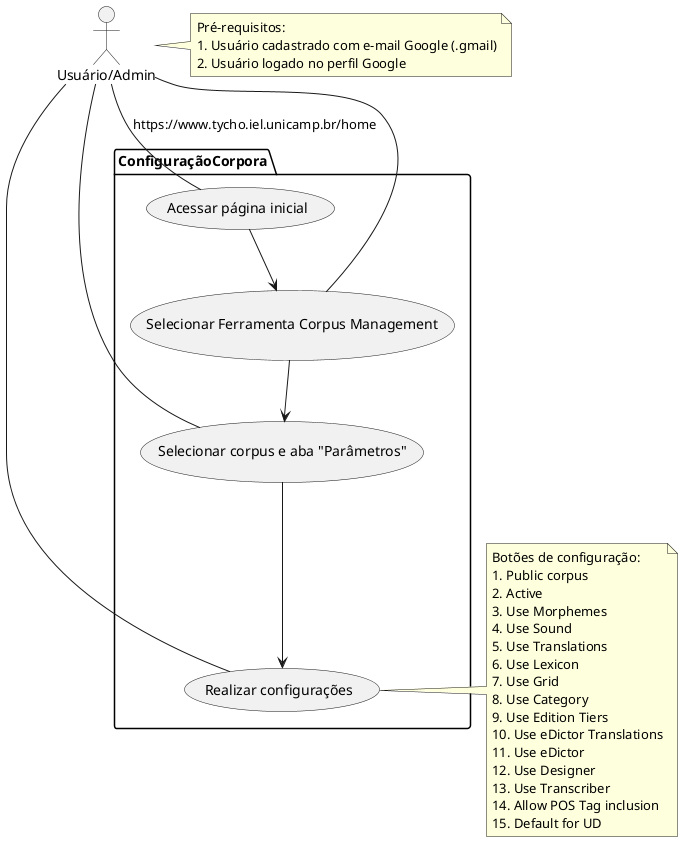 @startuml "Caso de uso 04.02 Criação corpus"
actor "Usuário/Admin" as User


package ConfiguraçãoCorpora {
   
    
    (Acessar página inicial) --> (Selecionar Ferramenta Corpus Management)

    (Selecionar Ferramenta Corpus Management) --> (Selecionar corpus e aba "Parâmetros")

   (Selecionar corpus e aba "Parâmetros") --> (Realizar configurações)
}


note right of User
  Pré-requisitos:
  1. Usuário cadastrado com e-mail Google (.gmail)
  2. Usuário logado no perfil Google
end note

note right of (Realizar configurações)
Botões de configuração:
1. Public corpus
2. Active
3. Use Morphemes
4. Use Sound
5. Use Translations
6. Use Lexicon
7. Use Grid
8. Use Category
9. Use Edition Tiers
10. Use eDictor Translations
11. Use eDictor
12. Use Designer
13. Use Transcriber
14. Allow POS Tag inclusion
15. Default for UD
end note
/' 
note right of (Adicionar nome ao novo corpus)
Clicar em "confirmar"
end note
 '/
User -- (Acessar página inicial):  https://www.tycho.iel.unicamp.br/home
User -- (Selecionar Ferramenta Corpus Management)
User-- (Selecionar corpus e aba "Parâmetros")
User -- (Realizar configurações)
@enduml